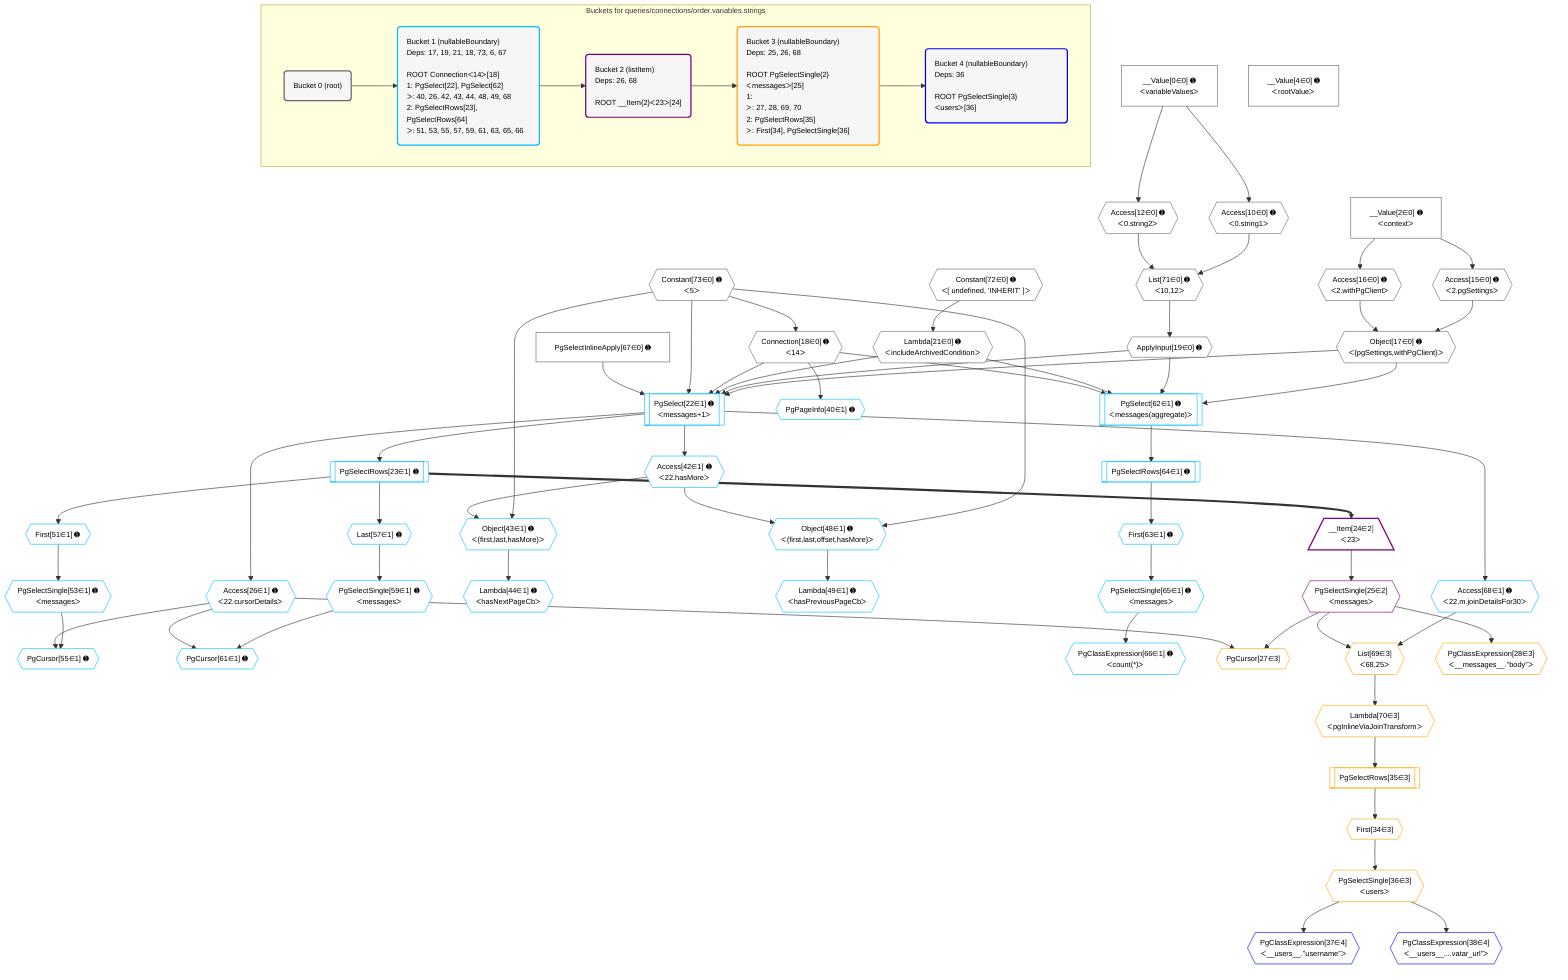 %%{init: {'themeVariables': { 'fontSize': '12px'}}}%%
graph TD
    classDef path fill:#eee,stroke:#000,color:#000
    classDef plan fill:#fff,stroke-width:1px,color:#000
    classDef itemplan fill:#fff,stroke-width:2px,color:#000
    classDef unbatchedplan fill:#dff,stroke-width:1px,color:#000
    classDef sideeffectplan fill:#fcc,stroke-width:2px,color:#000
    classDef bucket fill:#f6f6f6,color:#000,stroke-width:2px,text-align:left


    %% plan dependencies
    Object17{{"Object[17∈0] ➊<br />ᐸ{pgSettings,withPgClient}ᐳ"}}:::plan
    Access15{{"Access[15∈0] ➊<br />ᐸ2.pgSettingsᐳ"}}:::plan
    Access16{{"Access[16∈0] ➊<br />ᐸ2.withPgClientᐳ"}}:::plan
    Access15 & Access16 --> Object17
    Connection18{{"Connection[18∈0] ➊<br />ᐸ14ᐳ"}}:::plan
    Constant73{{"Constant[73∈0] ➊<br />ᐸ5ᐳ"}}:::plan
    Constant73 --> Connection18
    List71{{"List[71∈0] ➊<br />ᐸ10,12ᐳ"}}:::plan
    Access10{{"Access[10∈0] ➊<br />ᐸ0.string1ᐳ"}}:::plan
    Access12{{"Access[12∈0] ➊<br />ᐸ0.string2ᐳ"}}:::plan
    Access10 & Access12 --> List71
    __Value0["__Value[0∈0] ➊<br />ᐸvariableValuesᐳ"]:::plan
    __Value0 --> Access10
    __Value0 --> Access12
    __Value2["__Value[2∈0] ➊<br />ᐸcontextᐳ"]:::plan
    __Value2 --> Access15
    __Value2 --> Access16
    ApplyInput19{{"ApplyInput[19∈0] ➊"}}:::plan
    List71 --> ApplyInput19
    Lambda21{{"Lambda[21∈0] ➊<br />ᐸincludeArchivedConditionᐳ"}}:::plan
    Constant72{{"Constant[72∈0] ➊<br />ᐸ[ undefined, 'INHERIT' ]ᐳ"}}:::plan
    Constant72 --> Lambda21
    __Value4["__Value[4∈0] ➊<br />ᐸrootValueᐳ"]:::plan
    PgSelectInlineApply67["PgSelectInlineApply[67∈0] ➊"]:::plan
    PgSelect22[["PgSelect[22∈1] ➊<br />ᐸmessages+1ᐳ"]]:::plan
    Object17 & ApplyInput19 & Lambda21 & Connection18 & Constant73 & PgSelectInlineApply67 --> PgSelect22
    Object48{{"Object[48∈1] ➊<br />ᐸ{first,last,offset,hasMore}ᐳ"}}:::plan
    Access42{{"Access[42∈1] ➊<br />ᐸ22.hasMoreᐳ"}}:::plan
    Constant73 & Access42 --> Object48
    PgSelect62[["PgSelect[62∈1] ➊<br />ᐸmessages(aggregate)ᐳ"]]:::plan
    Object17 & ApplyInput19 & Lambda21 & Connection18 --> PgSelect62
    Object43{{"Object[43∈1] ➊<br />ᐸ{first,last,hasMore}ᐳ"}}:::plan
    Constant73 & Access42 --> Object43
    PgCursor55{{"PgCursor[55∈1] ➊"}}:::plan
    PgSelectSingle53{{"PgSelectSingle[53∈1] ➊<br />ᐸmessagesᐳ"}}:::plan
    Access26{{"Access[26∈1] ➊<br />ᐸ22.cursorDetailsᐳ"}}:::plan
    PgSelectSingle53 & Access26 --> PgCursor55
    PgCursor61{{"PgCursor[61∈1] ➊"}}:::plan
    PgSelectSingle59{{"PgSelectSingle[59∈1] ➊<br />ᐸmessagesᐳ"}}:::plan
    PgSelectSingle59 & Access26 --> PgCursor61
    PgSelectRows23[["PgSelectRows[23∈1] ➊"]]:::plan
    PgSelect22 --> PgSelectRows23
    PgSelect22 --> Access26
    PgPageInfo40{{"PgPageInfo[40∈1] ➊"}}:::plan
    Connection18 --> PgPageInfo40
    PgSelect22 --> Access42
    Lambda44{{"Lambda[44∈1] ➊<br />ᐸhasNextPageCbᐳ"}}:::plan
    Object43 --> Lambda44
    Lambda49{{"Lambda[49∈1] ➊<br />ᐸhasPreviousPageCbᐳ"}}:::plan
    Object48 --> Lambda49
    First51{{"First[51∈1] ➊"}}:::plan
    PgSelectRows23 --> First51
    First51 --> PgSelectSingle53
    Last57{{"Last[57∈1] ➊"}}:::plan
    PgSelectRows23 --> Last57
    Last57 --> PgSelectSingle59
    First63{{"First[63∈1] ➊"}}:::plan
    PgSelectRows64[["PgSelectRows[64∈1] ➊"]]:::plan
    PgSelectRows64 --> First63
    PgSelect62 --> PgSelectRows64
    PgSelectSingle65{{"PgSelectSingle[65∈1] ➊<br />ᐸmessagesᐳ"}}:::plan
    First63 --> PgSelectSingle65
    PgClassExpression66{{"PgClassExpression[66∈1] ➊<br />ᐸcount(*)ᐳ"}}:::plan
    PgSelectSingle65 --> PgClassExpression66
    Access68{{"Access[68∈1] ➊<br />ᐸ22.m.joinDetailsFor30ᐳ"}}:::plan
    PgSelect22 --> Access68
    __Item24[/"__Item[24∈2]<br />ᐸ23ᐳ"\]:::itemplan
    PgSelectRows23 ==> __Item24
    PgSelectSingle25{{"PgSelectSingle[25∈2]<br />ᐸmessagesᐳ"}}:::plan
    __Item24 --> PgSelectSingle25
    PgCursor27{{"PgCursor[27∈3]"}}:::plan
    PgSelectSingle25 & Access26 --> PgCursor27
    List69{{"List[69∈3]<br />ᐸ68,25ᐳ"}}:::plan
    Access68 & PgSelectSingle25 --> List69
    PgClassExpression28{{"PgClassExpression[28∈3]<br />ᐸ__messages__.”body”ᐳ"}}:::plan
    PgSelectSingle25 --> PgClassExpression28
    First34{{"First[34∈3]"}}:::plan
    PgSelectRows35[["PgSelectRows[35∈3]"]]:::plan
    PgSelectRows35 --> First34
    Lambda70{{"Lambda[70∈3]<br />ᐸpgInlineViaJoinTransformᐳ"}}:::plan
    Lambda70 --> PgSelectRows35
    PgSelectSingle36{{"PgSelectSingle[36∈3]<br />ᐸusersᐳ"}}:::plan
    First34 --> PgSelectSingle36
    List69 --> Lambda70
    PgClassExpression37{{"PgClassExpression[37∈4]<br />ᐸ__users__.”username”ᐳ"}}:::plan
    PgSelectSingle36 --> PgClassExpression37
    PgClassExpression38{{"PgClassExpression[38∈4]<br />ᐸ__users__....vatar_url”ᐳ"}}:::plan
    PgSelectSingle36 --> PgClassExpression38

    %% define steps

    subgraph "Buckets for queries/connections/order.variables.strings"
    Bucket0("Bucket 0 (root)"):::bucket
    classDef bucket0 stroke:#696969
    class Bucket0,__Value0,__Value2,__Value4,Access10,Access12,Access15,Access16,Object17,Connection18,ApplyInput19,Lambda21,PgSelectInlineApply67,List71,Constant72,Constant73 bucket0
    Bucket1("Bucket 1 (nullableBoundary)<br />Deps: 17, 19, 21, 18, 73, 6, 67<br /><br />ROOT Connectionᐸ14ᐳ[18]<br />1: PgSelect[22], PgSelect[62]<br />ᐳ: 40, 26, 42, 43, 44, 48, 49, 68<br />2: PgSelectRows[23], PgSelectRows[64]<br />ᐳ: 51, 53, 55, 57, 59, 61, 63, 65, 66"):::bucket
    classDef bucket1 stroke:#00bfff
    class Bucket1,PgSelect22,PgSelectRows23,Access26,PgPageInfo40,Access42,Object43,Lambda44,Object48,Lambda49,First51,PgSelectSingle53,PgCursor55,Last57,PgSelectSingle59,PgCursor61,PgSelect62,First63,PgSelectRows64,PgSelectSingle65,PgClassExpression66,Access68 bucket1
    Bucket2("Bucket 2 (listItem)<br />Deps: 26, 68<br /><br />ROOT __Item{2}ᐸ23ᐳ[24]"):::bucket
    classDef bucket2 stroke:#7f007f
    class Bucket2,__Item24,PgSelectSingle25 bucket2
    Bucket3("Bucket 3 (nullableBoundary)<br />Deps: 25, 26, 68<br /><br />ROOT PgSelectSingle{2}ᐸmessagesᐳ[25]<br />1: <br />ᐳ: 27, 28, 69, 70<br />2: PgSelectRows[35]<br />ᐳ: First[34], PgSelectSingle[36]"):::bucket
    classDef bucket3 stroke:#ffa500
    class Bucket3,PgCursor27,PgClassExpression28,First34,PgSelectRows35,PgSelectSingle36,List69,Lambda70 bucket3
    Bucket4("Bucket 4 (nullableBoundary)<br />Deps: 36<br /><br />ROOT PgSelectSingle{3}ᐸusersᐳ[36]"):::bucket
    classDef bucket4 stroke:#0000ff
    class Bucket4,PgClassExpression37,PgClassExpression38 bucket4
    Bucket0 --> Bucket1
    Bucket1 --> Bucket2
    Bucket2 --> Bucket3
    Bucket3 --> Bucket4
    end